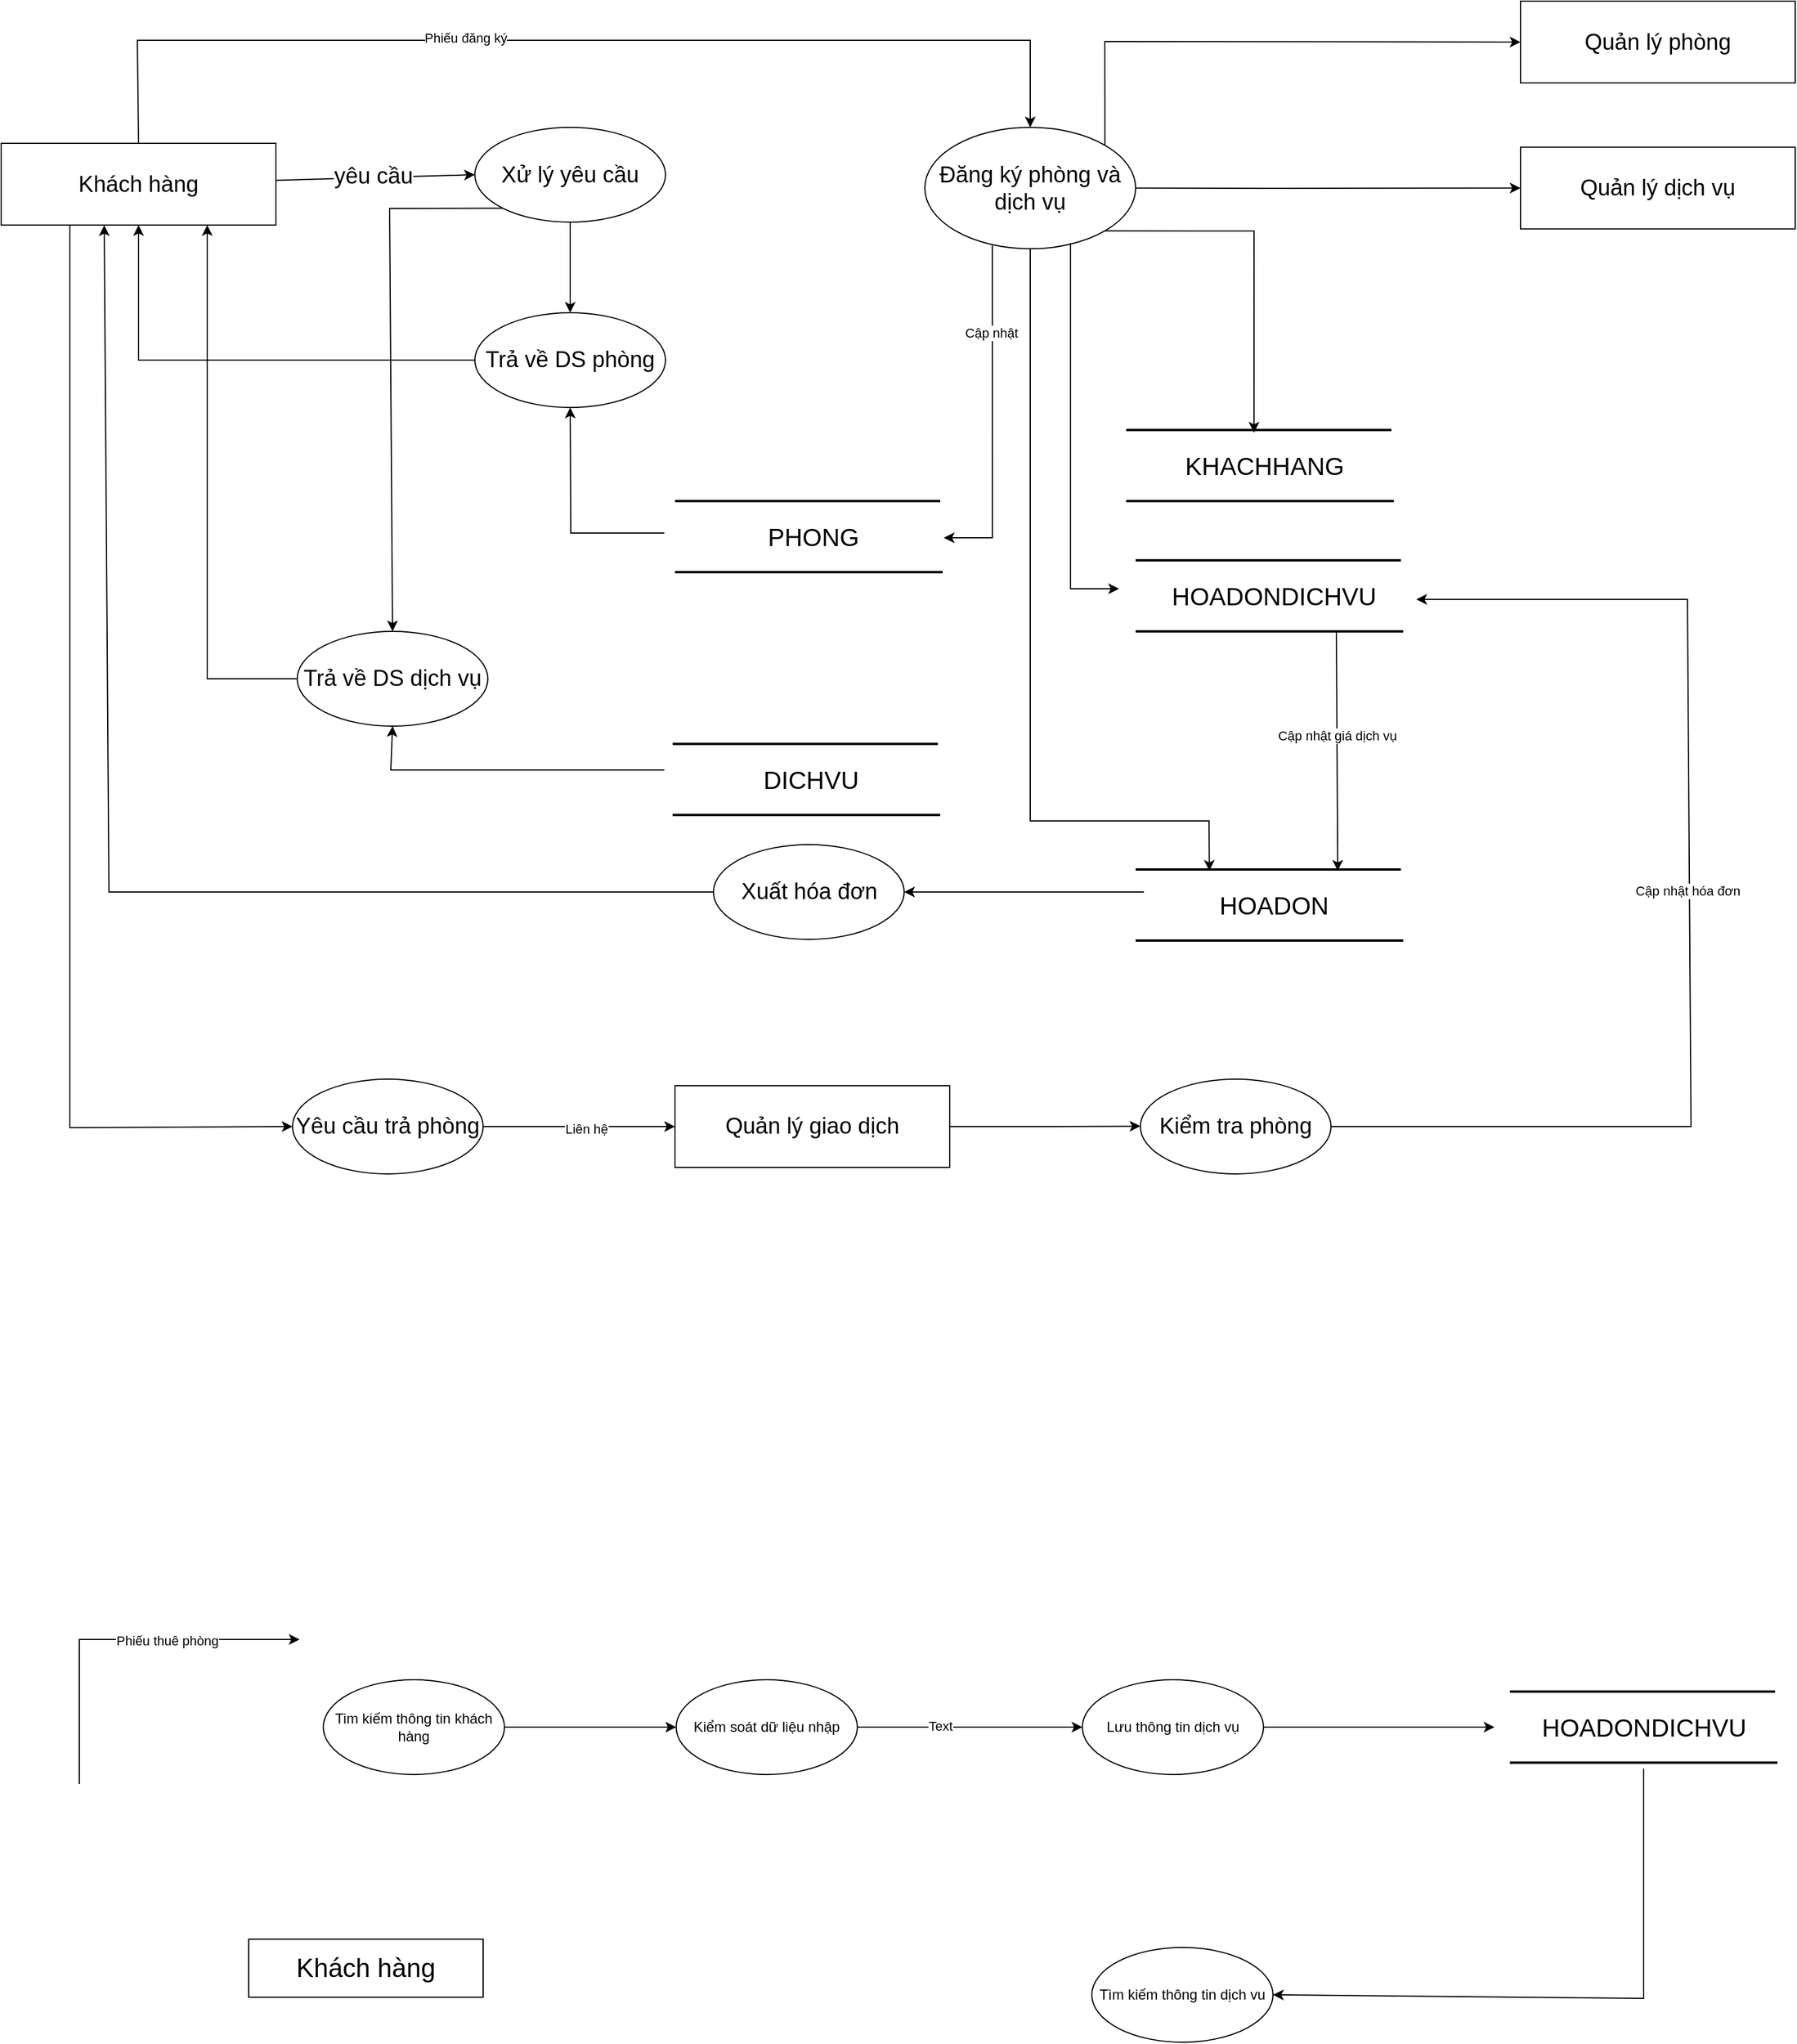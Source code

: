 <mxfile version="24.2.5" type="github">
  <diagram name="Trang-1" id="NSn52WGKRgkoZD5Lxxg0">
    <mxGraphModel dx="2580" dy="1206" grid="0" gridSize="10" guides="1" tooltips="1" connect="1" arrows="1" fold="1" page="1" pageScale="1" pageWidth="1654" pageHeight="2336" math="0" shadow="0">
      <root>
        <mxCell id="0" />
        <mxCell id="1" parent="0" />
        <mxCell id="FTzAX7LLCjgv1chtX2D0-2" value="" style="line;strokeWidth=2;html=1;" parent="1" vertex="1">
          <mxGeometry x="1339" y="1499" width="224" height="10" as="geometry" />
        </mxCell>
        <mxCell id="FTzAX7LLCjgv1chtX2D0-34" style="rounded=0;orthogonalLoop=1;jettySize=auto;html=1;entryX=1;entryY=0.5;entryDx=0;entryDy=0;" parent="1" source="FTzAX7LLCjgv1chtX2D0-3" target="FTzAX7LLCjgv1chtX2D0-35" edge="1">
          <mxGeometry relative="1" as="geometry">
            <mxPoint x="1185" y="1983" as="targetPoint" />
            <Array as="points">
              <mxPoint x="1452" y="1763" />
            </Array>
          </mxGeometry>
        </mxCell>
        <mxCell id="FTzAX7LLCjgv1chtX2D0-3" value="" style="line;strokeWidth=2;html=1;" parent="1" vertex="1">
          <mxGeometry x="1339" y="1559" width="226" height="10" as="geometry" />
        </mxCell>
        <mxCell id="FTzAX7LLCjgv1chtX2D0-4" value="HOADONDICHVU" style="text;html=1;align=center;verticalAlign=middle;whiteSpace=wrap;rounded=0;fontSize=21;" parent="1" vertex="1">
          <mxGeometry x="1370.5" y="1519" width="163" height="30" as="geometry" />
        </mxCell>
        <mxCell id="FTzAX7LLCjgv1chtX2D0-20" style="edgeStyle=orthogonalEdgeStyle;rounded=0;orthogonalLoop=1;jettySize=auto;html=1;entryX=0;entryY=0.5;entryDx=0;entryDy=0;" parent="1" source="FTzAX7LLCjgv1chtX2D0-18" target="FTzAX7LLCjgv1chtX2D0-21" edge="1">
          <mxGeometry relative="1" as="geometry">
            <mxPoint x="650.0" y="1534" as="targetPoint" />
          </mxGeometry>
        </mxCell>
        <mxCell id="FTzAX7LLCjgv1chtX2D0-18" value="Tim kiếm thông tin khách hàng" style="ellipse;whiteSpace=wrap;html=1;" parent="1" vertex="1">
          <mxGeometry x="337" y="1494" width="153" height="80" as="geometry" />
        </mxCell>
        <mxCell id="FTzAX7LLCjgv1chtX2D0-25" style="rounded=0;orthogonalLoop=1;jettySize=auto;html=1;entryX=0;entryY=0.5;entryDx=0;entryDy=0;" parent="1" source="FTzAX7LLCjgv1chtX2D0-21" target="FTzAX7LLCjgv1chtX2D0-28" edge="1">
          <mxGeometry relative="1" as="geometry">
            <mxPoint x="1037" y="1534" as="targetPoint" />
          </mxGeometry>
        </mxCell>
        <mxCell id="FTzAX7LLCjgv1chtX2D0-27" value="Text" style="edgeLabel;html=1;align=center;verticalAlign=middle;resizable=0;points=[];" parent="FTzAX7LLCjgv1chtX2D0-25" vertex="1" connectable="0">
          <mxGeometry x="-0.272" y="1" relative="1" as="geometry">
            <mxPoint x="1" as="offset" />
          </mxGeometry>
        </mxCell>
        <mxCell id="FTzAX7LLCjgv1chtX2D0-21" value="Kiểm soát dữ liệu nhập" style="ellipse;whiteSpace=wrap;html=1;" parent="1" vertex="1">
          <mxGeometry x="635" y="1494" width="153" height="80" as="geometry" />
        </mxCell>
        <mxCell id="FTzAX7LLCjgv1chtX2D0-29" style="edgeStyle=orthogonalEdgeStyle;rounded=0;orthogonalLoop=1;jettySize=auto;html=1;" parent="1" source="FTzAX7LLCjgv1chtX2D0-28" edge="1">
          <mxGeometry relative="1" as="geometry">
            <mxPoint x="1326.0" y="1534" as="targetPoint" />
          </mxGeometry>
        </mxCell>
        <mxCell id="FTzAX7LLCjgv1chtX2D0-28" value="Lưu thông tin dịch vụ" style="ellipse;whiteSpace=wrap;html=1;" parent="1" vertex="1">
          <mxGeometry x="978" y="1494" width="153" height="80" as="geometry" />
        </mxCell>
        <mxCell id="FTzAX7LLCjgv1chtX2D0-35" value="Tìm kiếm thông tin dịch vu" style="ellipse;whiteSpace=wrap;html=1;" parent="1" vertex="1">
          <mxGeometry x="986" y="1720" width="153" height="80" as="geometry" />
        </mxCell>
        <mxCell id="FTzAX7LLCjgv1chtX2D0-37" style="rounded=0;orthogonalLoop=1;jettySize=auto;html=1;" parent="1" edge="1">
          <mxGeometry relative="1" as="geometry">
            <mxPoint x="317" y="1460" as="targetPoint" />
            <Array as="points">
              <mxPoint x="131" y="1460" />
            </Array>
            <mxPoint x="131.0" y="1582" as="sourcePoint" />
          </mxGeometry>
        </mxCell>
        <mxCell id="FTzAX7LLCjgv1chtX2D0-40" value="Phiếu thuê phòng" style="edgeLabel;html=1;align=center;verticalAlign=middle;resizable=0;points=[];" parent="FTzAX7LLCjgv1chtX2D0-37" vertex="1" connectable="0">
          <mxGeometry x="0.042" y="-3" relative="1" as="geometry">
            <mxPoint x="35" y="-2" as="offset" />
          </mxGeometry>
        </mxCell>
        <mxCell id="FTzAX7LLCjgv1chtX2D0-36" value="&lt;font style=&quot;font-size: 22px;&quot;&gt;Khách hàng&lt;/font&gt;" style="rounded=0;whiteSpace=wrap;html=1;" parent="1" vertex="1">
          <mxGeometry x="274" y="1713" width="198" height="49" as="geometry" />
        </mxCell>
        <mxCell id="cBDYSeDyXKEc-oVD8ec2-5" style="rounded=0;orthogonalLoop=1;jettySize=auto;html=1;entryX=0;entryY=0.5;entryDx=0;entryDy=0;fontSize=19;" edge="1" parent="1" source="cBDYSeDyXKEc-oVD8ec2-3" target="cBDYSeDyXKEc-oVD8ec2-4">
          <mxGeometry relative="1" as="geometry" />
        </mxCell>
        <mxCell id="cBDYSeDyXKEc-oVD8ec2-6" value="yêu cầu" style="edgeLabel;html=1;align=center;verticalAlign=middle;resizable=0;points=[];fontSize=19;" vertex="1" connectable="0" parent="cBDYSeDyXKEc-oVD8ec2-5">
          <mxGeometry x="-0.013" y="1" relative="1" as="geometry">
            <mxPoint x="-1" as="offset" />
          </mxGeometry>
        </mxCell>
        <mxCell id="cBDYSeDyXKEc-oVD8ec2-15" style="rounded=0;orthogonalLoop=1;jettySize=auto;html=1;exitX=0.5;exitY=0;exitDx=0;exitDy=0;entryX=0.5;entryY=0;entryDx=0;entryDy=0;" edge="1" parent="1" source="cBDYSeDyXKEc-oVD8ec2-3" target="cBDYSeDyXKEc-oVD8ec2-17">
          <mxGeometry relative="1" as="geometry">
            <mxPoint x="932" y="177" as="targetPoint" />
            <Array as="points">
              <mxPoint x="180" y="110" />
              <mxPoint x="934" y="110" />
            </Array>
          </mxGeometry>
        </mxCell>
        <mxCell id="cBDYSeDyXKEc-oVD8ec2-16" value="Phiếu đăng ký" style="edgeLabel;html=1;align=center;verticalAlign=middle;resizable=0;points=[];" vertex="1" connectable="0" parent="cBDYSeDyXKEc-oVD8ec2-15">
          <mxGeometry x="-0.205" y="2" relative="1" as="geometry">
            <mxPoint as="offset" />
          </mxGeometry>
        </mxCell>
        <mxCell id="cBDYSeDyXKEc-oVD8ec2-3" value="Khách hàng" style="rounded=0;whiteSpace=wrap;html=1;fontSize=19;" vertex="1" parent="1">
          <mxGeometry x="65" y="197" width="232" height="69" as="geometry" />
        </mxCell>
        <mxCell id="cBDYSeDyXKEc-oVD8ec2-4" value="Xử lý yêu cầu" style="ellipse;whiteSpace=wrap;html=1;fontSize=19;" vertex="1" parent="1">
          <mxGeometry x="465" y="183.5" width="161" height="80" as="geometry" />
        </mxCell>
        <mxCell id="cBDYSeDyXKEc-oVD8ec2-8" value="" style="line;strokeWidth=2;html=1;" vertex="1" parent="1">
          <mxGeometry x="634" y="494" width="224" height="10" as="geometry" />
        </mxCell>
        <mxCell id="cBDYSeDyXKEc-oVD8ec2-9" value="" style="line;strokeWidth=2;html=1;" vertex="1" parent="1">
          <mxGeometry x="634" y="554" width="226" height="10" as="geometry" />
        </mxCell>
        <mxCell id="cBDYSeDyXKEc-oVD8ec2-10" value="&lt;span style=&quot;font-size: 21px;&quot;&gt;PHONG&lt;/span&gt;" style="text;html=1;align=center;verticalAlign=middle;whiteSpace=wrap;rounded=0;fontSize=21;" vertex="1" parent="1">
          <mxGeometry x="680" y="514" width="142" height="30" as="geometry" />
        </mxCell>
        <mxCell id="cBDYSeDyXKEc-oVD8ec2-11" value="" style="endArrow=classic;html=1;rounded=0;entryX=0.5;entryY=1;entryDx=0;entryDy=0;" edge="1" parent="1" target="cBDYSeDyXKEc-oVD8ec2-13">
          <mxGeometry width="50" height="50" relative="1" as="geometry">
            <mxPoint x="625" y="526" as="sourcePoint" />
            <mxPoint x="549" y="422" as="targetPoint" />
            <Array as="points">
              <mxPoint x="546" y="526" />
            </Array>
          </mxGeometry>
        </mxCell>
        <mxCell id="cBDYSeDyXKEc-oVD8ec2-12" value="" style="endArrow=classic;html=1;rounded=0;exitX=0.5;exitY=1;exitDx=0;exitDy=0;entryX=0.5;entryY=0;entryDx=0;entryDy=0;" edge="1" parent="1" source="cBDYSeDyXKEc-oVD8ec2-4" target="cBDYSeDyXKEc-oVD8ec2-13">
          <mxGeometry width="50" height="50" relative="1" as="geometry">
            <mxPoint x="499" y="474" as="sourcePoint" />
            <mxPoint x="546" y="340" as="targetPoint" />
          </mxGeometry>
        </mxCell>
        <mxCell id="cBDYSeDyXKEc-oVD8ec2-14" style="rounded=0;orthogonalLoop=1;jettySize=auto;html=1;entryX=0.5;entryY=1;entryDx=0;entryDy=0;" edge="1" parent="1" source="cBDYSeDyXKEc-oVD8ec2-13" target="cBDYSeDyXKEc-oVD8ec2-3">
          <mxGeometry relative="1" as="geometry">
            <mxPoint x="182.368" y="380" as="targetPoint" />
            <Array as="points">
              <mxPoint x="181" y="380" />
            </Array>
          </mxGeometry>
        </mxCell>
        <mxCell id="cBDYSeDyXKEc-oVD8ec2-13" value="Trả về DS phòng" style="ellipse;whiteSpace=wrap;html=1;fontSize=19;" vertex="1" parent="1">
          <mxGeometry x="465" y="340" width="161" height="80" as="geometry" />
        </mxCell>
        <mxCell id="cBDYSeDyXKEc-oVD8ec2-18" style="rounded=0;orthogonalLoop=1;jettySize=auto;html=1;exitX=0.32;exitY=0.973;exitDx=0;exitDy=0;exitPerimeter=0;" edge="1" parent="1" source="cBDYSeDyXKEc-oVD8ec2-17">
          <mxGeometry relative="1" as="geometry">
            <mxPoint x="861" y="530" as="targetPoint" />
            <mxPoint x="894" y="277" as="sourcePoint" />
            <Array as="points">
              <mxPoint x="902" y="530" />
            </Array>
          </mxGeometry>
        </mxCell>
        <mxCell id="cBDYSeDyXKEc-oVD8ec2-19" value="Cập nhật" style="edgeLabel;html=1;align=center;verticalAlign=middle;resizable=0;points=[];" vertex="1" connectable="0" parent="cBDYSeDyXKEc-oVD8ec2-18">
          <mxGeometry x="-0.489" y="-1" relative="1" as="geometry">
            <mxPoint as="offset" />
          </mxGeometry>
        </mxCell>
        <mxCell id="cBDYSeDyXKEc-oVD8ec2-35" style="rounded=0;orthogonalLoop=1;jettySize=auto;html=1;entryX=0.278;entryY=0.604;entryDx=0;entryDy=0;entryPerimeter=0;" edge="1" parent="1" source="cBDYSeDyXKEc-oVD8ec2-17" target="cBDYSeDyXKEc-oVD8ec2-32">
          <mxGeometry relative="1" as="geometry">
            <mxPoint x="1089" y="773" as="targetPoint" />
            <Array as="points">
              <mxPoint x="934" y="769" />
              <mxPoint x="1085" y="769" />
            </Array>
          </mxGeometry>
        </mxCell>
        <mxCell id="cBDYSeDyXKEc-oVD8ec2-17" value="Đăng ký phòng và dịch vụ" style="ellipse;whiteSpace=wrap;html=1;fontSize=19;" vertex="1" parent="1">
          <mxGeometry x="845" y="183.5" width="178" height="102.5" as="geometry" />
        </mxCell>
        <mxCell id="cBDYSeDyXKEc-oVD8ec2-20" value="" style="endArrow=classic;html=1;rounded=0;exitX=0;exitY=1;exitDx=0;exitDy=0;entryX=0.5;entryY=0;entryDx=0;entryDy=0;" edge="1" parent="1" source="cBDYSeDyXKEc-oVD8ec2-4" target="cBDYSeDyXKEc-oVD8ec2-21">
          <mxGeometry width="50" height="50" relative="1" as="geometry">
            <mxPoint x="388" y="382" as="sourcePoint" />
            <mxPoint x="399" y="612" as="targetPoint" />
            <Array as="points">
              <mxPoint x="393" y="252" />
            </Array>
          </mxGeometry>
        </mxCell>
        <mxCell id="cBDYSeDyXKEc-oVD8ec2-26" style="rounded=0;orthogonalLoop=1;jettySize=auto;html=1;entryX=0.75;entryY=1;entryDx=0;entryDy=0;" edge="1" parent="1" source="cBDYSeDyXKEc-oVD8ec2-21" target="cBDYSeDyXKEc-oVD8ec2-3">
          <mxGeometry relative="1" as="geometry">
            <Array as="points">
              <mxPoint x="239" y="649" />
            </Array>
          </mxGeometry>
        </mxCell>
        <mxCell id="cBDYSeDyXKEc-oVD8ec2-21" value="Trả về DS dịch vụ" style="ellipse;whiteSpace=wrap;html=1;fontSize=19;" vertex="1" parent="1">
          <mxGeometry x="315" y="609" width="161" height="80" as="geometry" />
        </mxCell>
        <mxCell id="cBDYSeDyXKEc-oVD8ec2-22" value="" style="line;strokeWidth=2;html=1;" vertex="1" parent="1">
          <mxGeometry x="632" y="699" width="224" height="10" as="geometry" />
        </mxCell>
        <mxCell id="cBDYSeDyXKEc-oVD8ec2-23" value="" style="line;strokeWidth=2;html=1;" vertex="1" parent="1">
          <mxGeometry x="632" y="759" width="226" height="10" as="geometry" />
        </mxCell>
        <mxCell id="cBDYSeDyXKEc-oVD8ec2-24" value="DICHVU" style="text;html=1;align=center;verticalAlign=middle;whiteSpace=wrap;rounded=0;fontSize=21;" vertex="1" parent="1">
          <mxGeometry x="678" y="719" width="142" height="30" as="geometry" />
        </mxCell>
        <mxCell id="cBDYSeDyXKEc-oVD8ec2-25" value="" style="endArrow=classic;html=1;rounded=0;entryX=0.5;entryY=1;entryDx=0;entryDy=0;" edge="1" parent="1" target="cBDYSeDyXKEc-oVD8ec2-21">
          <mxGeometry width="50" height="50" relative="1" as="geometry">
            <mxPoint x="625" y="726" as="sourcePoint" />
            <mxPoint x="387" y="726" as="targetPoint" />
            <Array as="points">
              <mxPoint x="394" y="726" />
            </Array>
          </mxGeometry>
        </mxCell>
        <mxCell id="cBDYSeDyXKEc-oVD8ec2-27" value="" style="endArrow=classic;html=1;rounded=0;exitX=1;exitY=1;exitDx=0;exitDy=0;entryX=0.482;entryY=0.725;entryDx=0;entryDy=0;entryPerimeter=0;" edge="1" parent="1" source="cBDYSeDyXKEc-oVD8ec2-17" target="cBDYSeDyXKEc-oVD8ec2-28">
          <mxGeometry width="50" height="50" relative="1" as="geometry">
            <mxPoint x="795" y="374" as="sourcePoint" />
            <mxPoint x="1003" y="578" as="targetPoint" />
            <Array as="points">
              <mxPoint x="1123" y="271" />
            </Array>
          </mxGeometry>
        </mxCell>
        <mxCell id="cBDYSeDyXKEc-oVD8ec2-28" value="" style="line;strokeWidth=2;html=1;" vertex="1" parent="1">
          <mxGeometry x="1015" y="434" width="224" height="10" as="geometry" />
        </mxCell>
        <mxCell id="cBDYSeDyXKEc-oVD8ec2-29" value="" style="line;strokeWidth=2;html=1;" vertex="1" parent="1">
          <mxGeometry x="1015" y="494" width="226" height="10" as="geometry" />
        </mxCell>
        <mxCell id="cBDYSeDyXKEc-oVD8ec2-30" value="KHACHHANG" style="text;html=1;align=center;verticalAlign=middle;whiteSpace=wrap;rounded=0;fontSize=21;" vertex="1" parent="1">
          <mxGeometry x="1061" y="454" width="142" height="30" as="geometry" />
        </mxCell>
        <mxCell id="cBDYSeDyXKEc-oVD8ec2-31" value="" style="endArrow=classic;html=1;rounded=0;exitX=0.691;exitY=0.954;exitDx=0;exitDy=0;exitPerimeter=0;" edge="1" parent="1" source="cBDYSeDyXKEc-oVD8ec2-17">
          <mxGeometry width="50" height="50" relative="1" as="geometry">
            <mxPoint x="807" y="616" as="sourcePoint" />
            <mxPoint x="1009" y="573" as="targetPoint" />
            <Array as="points">
              <mxPoint x="968" y="573" />
            </Array>
          </mxGeometry>
        </mxCell>
        <mxCell id="cBDYSeDyXKEc-oVD8ec2-32" value="" style="line;strokeWidth=2;html=1;" vertex="1" parent="1">
          <mxGeometry x="1023" y="805" width="224" height="10" as="geometry" />
        </mxCell>
        <mxCell id="cBDYSeDyXKEc-oVD8ec2-56" style="rounded=0;orthogonalLoop=1;jettySize=auto;html=1;entryX=1;entryY=0.5;entryDx=0;entryDy=0;" edge="1" parent="1" target="cBDYSeDyXKEc-oVD8ec2-57">
          <mxGeometry relative="1" as="geometry">
            <mxPoint x="863.385" y="829.0" as="targetPoint" />
            <mxPoint x="1030" y="829" as="sourcePoint" />
            <Array as="points">
              <mxPoint x="884" y="829" />
            </Array>
          </mxGeometry>
        </mxCell>
        <mxCell id="cBDYSeDyXKEc-oVD8ec2-33" value="" style="line;strokeWidth=2;html=1;" vertex="1" parent="1">
          <mxGeometry x="1023" y="865" width="226" height="10" as="geometry" />
        </mxCell>
        <mxCell id="cBDYSeDyXKEc-oVD8ec2-34" value="HOADON" style="text;html=1;align=center;verticalAlign=middle;whiteSpace=wrap;rounded=0;fontSize=21;" vertex="1" parent="1">
          <mxGeometry x="1069" y="825" width="142" height="30" as="geometry" />
        </mxCell>
        <mxCell id="cBDYSeDyXKEc-oVD8ec2-36" value="" style="line;strokeWidth=2;html=1;" vertex="1" parent="1">
          <mxGeometry x="1023" y="544" width="224" height="10" as="geometry" />
        </mxCell>
        <mxCell id="cBDYSeDyXKEc-oVD8ec2-37" value="" style="line;strokeWidth=2;html=1;" vertex="1" parent="1">
          <mxGeometry x="1023" y="604" width="226" height="10" as="geometry" />
        </mxCell>
        <mxCell id="cBDYSeDyXKEc-oVD8ec2-38" value="HOADONDICHVU" style="text;html=1;align=center;verticalAlign=middle;whiteSpace=wrap;rounded=0;fontSize=21;" vertex="1" parent="1">
          <mxGeometry x="1069" y="564" width="142" height="30" as="geometry" />
        </mxCell>
        <mxCell id="cBDYSeDyXKEc-oVD8ec2-39" value="" style="endArrow=classic;html=1;rounded=0;exitX=1;exitY=0;exitDx=0;exitDy=0;entryX=0;entryY=0.5;entryDx=0;entryDy=0;" edge="1" parent="1" source="cBDYSeDyXKEc-oVD8ec2-17" target="cBDYSeDyXKEc-oVD8ec2-40">
          <mxGeometry width="50" height="50" relative="1" as="geometry">
            <mxPoint x="836" y="388" as="sourcePoint" />
            <mxPoint x="1353" y="111" as="targetPoint" />
            <Array as="points">
              <mxPoint x="997" y="111" />
            </Array>
          </mxGeometry>
        </mxCell>
        <mxCell id="cBDYSeDyXKEc-oVD8ec2-40" value="Quản lý phòng" style="rounded=0;whiteSpace=wrap;html=1;fontSize=19;" vertex="1" parent="1">
          <mxGeometry x="1348" y="77" width="232" height="69" as="geometry" />
        </mxCell>
        <mxCell id="cBDYSeDyXKEc-oVD8ec2-41" value="" style="endArrow=classic;html=1;rounded=0;exitX=1;exitY=0.5;exitDx=0;exitDy=0;entryX=0;entryY=0.5;entryDx=0;entryDy=0;" edge="1" parent="1" source="cBDYSeDyXKEc-oVD8ec2-17" target="cBDYSeDyXKEc-oVD8ec2-42">
          <mxGeometry width="50" height="50" relative="1" as="geometry">
            <mxPoint x="1050" y="237" as="sourcePoint" />
            <mxPoint x="1343" y="235" as="targetPoint" />
            <Array as="points">
              <mxPoint x="1142" y="235" />
            </Array>
          </mxGeometry>
        </mxCell>
        <mxCell id="cBDYSeDyXKEc-oVD8ec2-42" value="Quản lý dịch vụ" style="rounded=0;whiteSpace=wrap;html=1;fontSize=19;" vertex="1" parent="1">
          <mxGeometry x="1348" y="200.25" width="232" height="69" as="geometry" />
        </mxCell>
        <mxCell id="cBDYSeDyXKEc-oVD8ec2-44" value="" style="endArrow=classic;html=1;rounded=0;exitX=0.25;exitY=1;exitDx=0;exitDy=0;entryX=0;entryY=0.5;entryDx=0;entryDy=0;" edge="1" parent="1" source="cBDYSeDyXKEc-oVD8ec2-3" target="cBDYSeDyXKEc-oVD8ec2-46">
          <mxGeometry width="50" height="50" relative="1" as="geometry">
            <mxPoint x="369" y="749" as="sourcePoint" />
            <mxPoint x="296" y="1028" as="targetPoint" />
            <Array as="points">
              <mxPoint x="123" y="1028" />
            </Array>
          </mxGeometry>
        </mxCell>
        <mxCell id="cBDYSeDyXKEc-oVD8ec2-47" style="edgeStyle=orthogonalEdgeStyle;rounded=0;orthogonalLoop=1;jettySize=auto;html=1;exitX=1;exitY=0.5;exitDx=0;exitDy=0;entryX=0;entryY=0.5;entryDx=0;entryDy=0;" edge="1" parent="1" source="cBDYSeDyXKEc-oVD8ec2-46" target="cBDYSeDyXKEc-oVD8ec2-49">
          <mxGeometry relative="1" as="geometry">
            <mxPoint x="663.556" y="1026.667" as="targetPoint" />
          </mxGeometry>
        </mxCell>
        <mxCell id="cBDYSeDyXKEc-oVD8ec2-51" value="Liên hệ" style="edgeLabel;html=1;align=center;verticalAlign=middle;resizable=0;points=[];" vertex="1" connectable="0" parent="cBDYSeDyXKEc-oVD8ec2-47">
          <mxGeometry x="0.056" y="-2" relative="1" as="geometry">
            <mxPoint x="1" as="offset" />
          </mxGeometry>
        </mxCell>
        <mxCell id="cBDYSeDyXKEc-oVD8ec2-46" value="Yêu cầu trả phòng" style="ellipse;whiteSpace=wrap;html=1;fontSize=19;" vertex="1" parent="1">
          <mxGeometry x="311" y="987" width="161" height="80" as="geometry" />
        </mxCell>
        <mxCell id="cBDYSeDyXKEc-oVD8ec2-50" style="edgeStyle=orthogonalEdgeStyle;rounded=0;orthogonalLoop=1;jettySize=auto;html=1;exitX=1;exitY=0.5;exitDx=0;exitDy=0;entryX=0;entryY=0.496;entryDx=0;entryDy=0;entryPerimeter=0;" edge="1" parent="1" source="cBDYSeDyXKEc-oVD8ec2-49" target="cBDYSeDyXKEc-oVD8ec2-52">
          <mxGeometry relative="1" as="geometry">
            <mxPoint x="1051.111" y="1026.667" as="targetPoint" />
          </mxGeometry>
        </mxCell>
        <mxCell id="cBDYSeDyXKEc-oVD8ec2-49" value="Quản lý giao dịch" style="rounded=0;whiteSpace=wrap;html=1;fontSize=19;" vertex="1" parent="1">
          <mxGeometry x="634" y="992.5" width="232" height="69" as="geometry" />
        </mxCell>
        <mxCell id="cBDYSeDyXKEc-oVD8ec2-53" style="rounded=0;orthogonalLoop=1;jettySize=auto;html=1;exitX=1;exitY=0.5;exitDx=0;exitDy=0;" edge="1" parent="1" source="cBDYSeDyXKEc-oVD8ec2-52">
          <mxGeometry relative="1" as="geometry">
            <mxPoint x="1260" y="582" as="targetPoint" />
            <Array as="points">
              <mxPoint x="1492" y="1027" />
              <mxPoint x="1489" y="582" />
            </Array>
          </mxGeometry>
        </mxCell>
        <mxCell id="cBDYSeDyXKEc-oVD8ec2-55" value="Cập nhật hóa đơn" style="edgeLabel;html=1;align=center;verticalAlign=middle;resizable=0;points=[];" vertex="1" connectable="0" parent="cBDYSeDyXKEc-oVD8ec2-53">
          <mxGeometry x="0.029" y="2" relative="1" as="geometry">
            <mxPoint as="offset" />
          </mxGeometry>
        </mxCell>
        <mxCell id="cBDYSeDyXKEc-oVD8ec2-52" value="Kiểm tra phòng" style="ellipse;whiteSpace=wrap;html=1;fontSize=19;" vertex="1" parent="1">
          <mxGeometry x="1027" y="987" width="161" height="80" as="geometry" />
        </mxCell>
        <mxCell id="cBDYSeDyXKEc-oVD8ec2-58" style="rounded=0;orthogonalLoop=1;jettySize=auto;html=1;entryX=0.375;entryY=1.002;entryDx=0;entryDy=0;entryPerimeter=0;" edge="1" parent="1" source="cBDYSeDyXKEc-oVD8ec2-57" target="cBDYSeDyXKEc-oVD8ec2-3">
          <mxGeometry relative="1" as="geometry">
            <mxPoint x="160.615" y="829.0" as="targetPoint" />
            <Array as="points">
              <mxPoint x="156" y="829" />
            </Array>
          </mxGeometry>
        </mxCell>
        <mxCell id="cBDYSeDyXKEc-oVD8ec2-57" value="Xuất hóa đơn" style="ellipse;whiteSpace=wrap;html=1;fontSize=19;" vertex="1" parent="1">
          <mxGeometry x="666.5" y="789" width="161" height="80" as="geometry" />
        </mxCell>
        <mxCell id="cBDYSeDyXKEc-oVD8ec2-59" value="" style="endArrow=classic;html=1;rounded=0;exitX=0.75;exitY=0.5;exitDx=0;exitDy=0;exitPerimeter=0;entryX=0.762;entryY=0.605;entryDx=0;entryDy=0;entryPerimeter=0;" edge="1" parent="1" source="cBDYSeDyXKEc-oVD8ec2-37" target="cBDYSeDyXKEc-oVD8ec2-32">
          <mxGeometry width="50" height="50" relative="1" as="geometry">
            <mxPoint x="864" y="577" as="sourcePoint" />
            <mxPoint x="914" y="527" as="targetPoint" />
          </mxGeometry>
        </mxCell>
        <mxCell id="cBDYSeDyXKEc-oVD8ec2-60" value="Cập nhật giá dịch vụ" style="edgeLabel;html=1;align=center;verticalAlign=middle;resizable=0;points=[];" vertex="1" connectable="0" parent="cBDYSeDyXKEc-oVD8ec2-59">
          <mxGeometry x="-0.13" relative="1" as="geometry">
            <mxPoint as="offset" />
          </mxGeometry>
        </mxCell>
      </root>
    </mxGraphModel>
  </diagram>
</mxfile>
